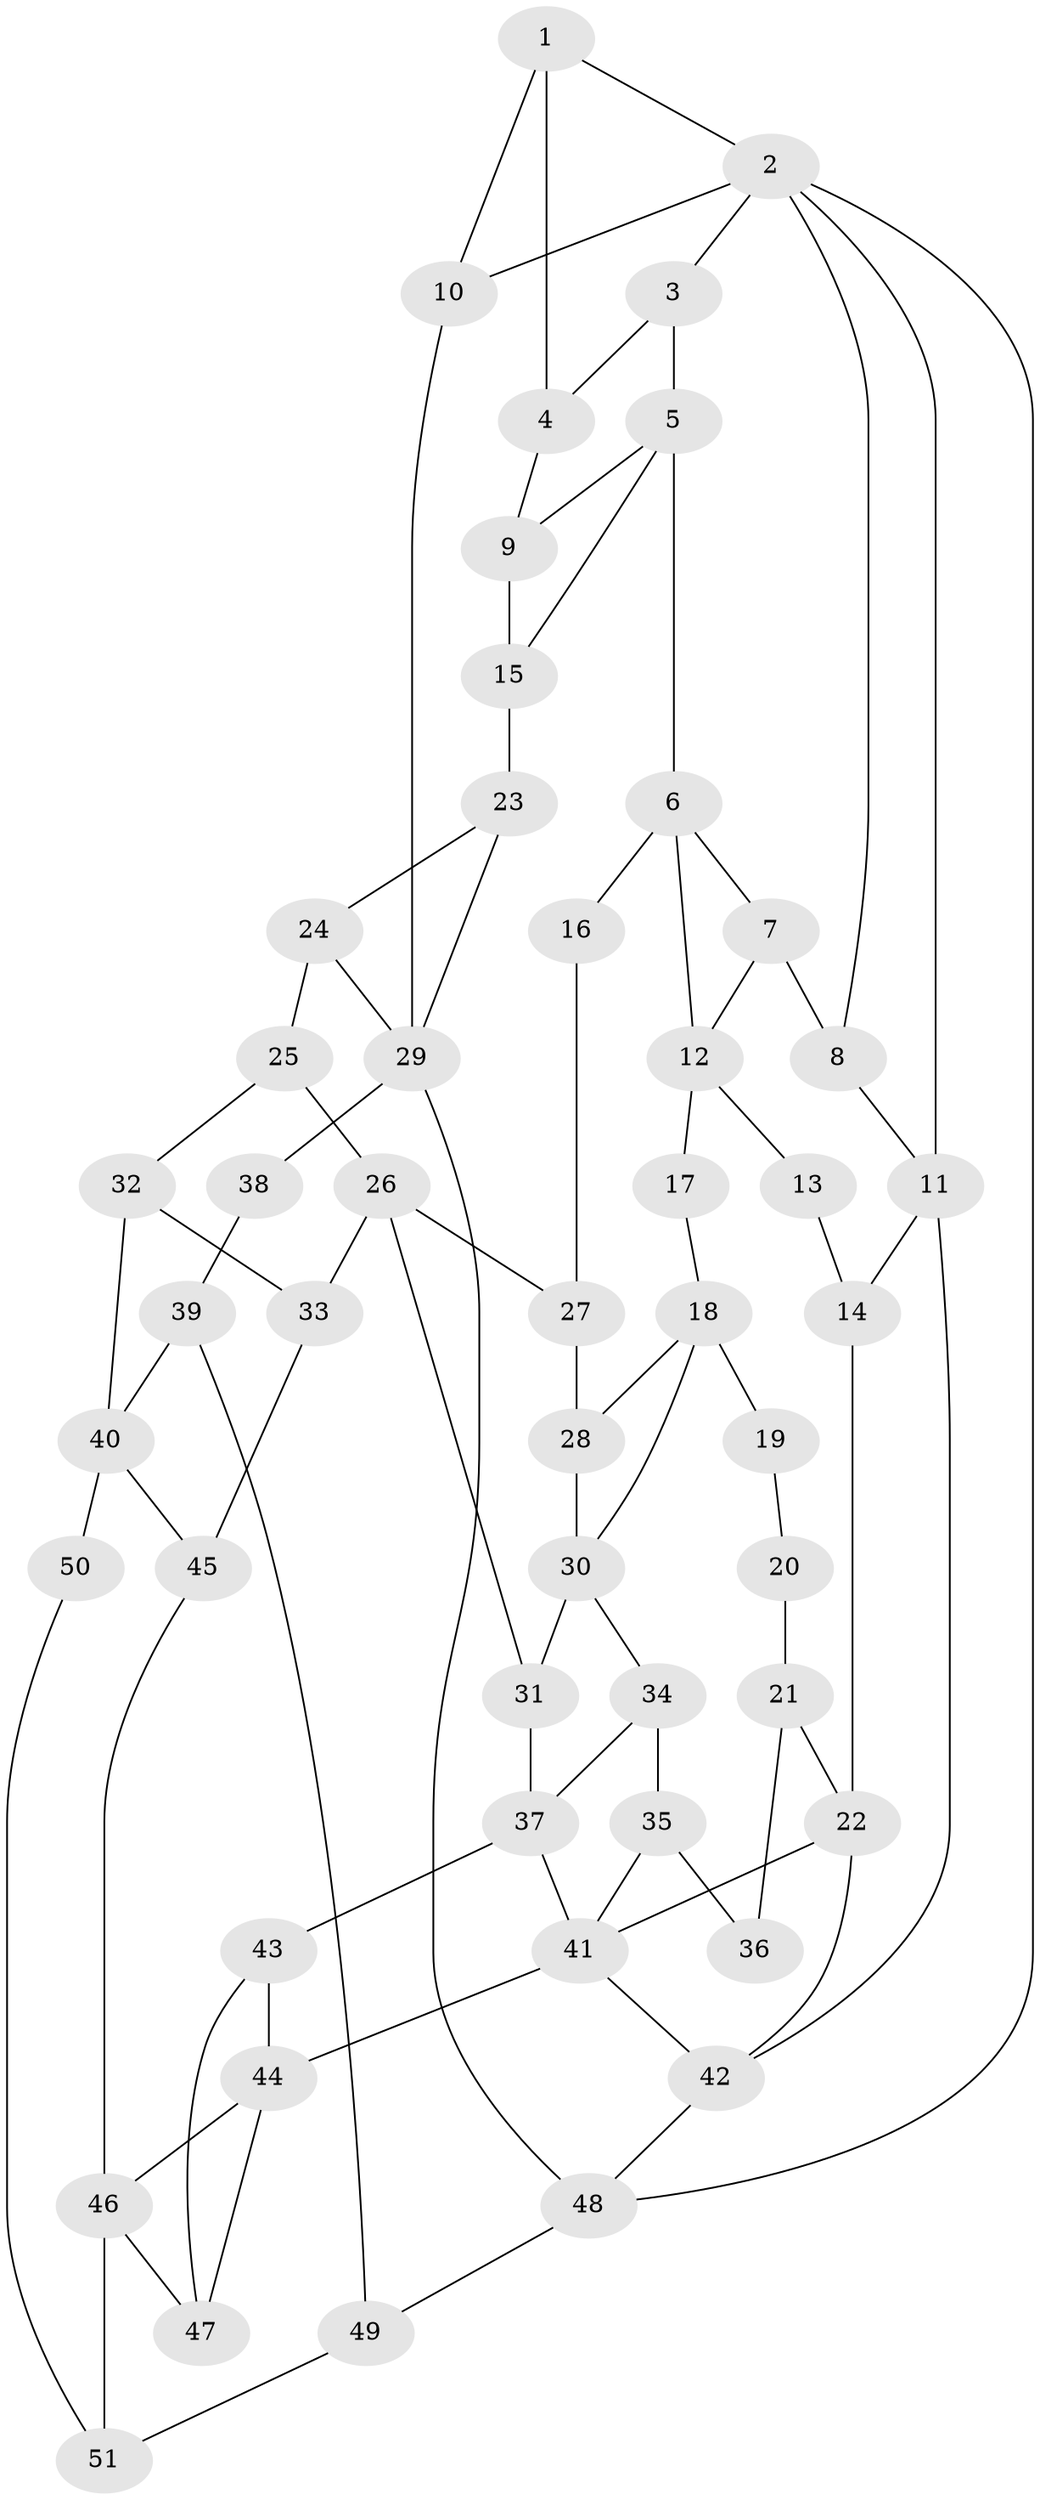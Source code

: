 // original degree distribution, {3: 0.0196078431372549, 6: 0.23529411764705882, 4: 0.2549019607843137, 5: 0.49019607843137253}
// Generated by graph-tools (version 1.1) at 2025/38/03/09/25 02:38:32]
// undirected, 51 vertices, 83 edges
graph export_dot {
graph [start="1"]
  node [color=gray90,style=filled];
  1;
  2;
  3;
  4;
  5;
  6;
  7;
  8;
  9;
  10;
  11;
  12;
  13;
  14;
  15;
  16;
  17;
  18;
  19;
  20;
  21;
  22;
  23;
  24;
  25;
  26;
  27;
  28;
  29;
  30;
  31;
  32;
  33;
  34;
  35;
  36;
  37;
  38;
  39;
  40;
  41;
  42;
  43;
  44;
  45;
  46;
  47;
  48;
  49;
  50;
  51;
  1 -- 2 [weight=1.0];
  1 -- 4 [weight=3.0];
  1 -- 10 [weight=1.0];
  2 -- 3 [weight=1.0];
  2 -- 8 [weight=1.0];
  2 -- 10 [weight=1.0];
  2 -- 11 [weight=1.0];
  2 -- 48 [weight=1.0];
  3 -- 4 [weight=1.0];
  3 -- 5 [weight=1.0];
  4 -- 9 [weight=1.0];
  5 -- 6 [weight=2.0];
  5 -- 9 [weight=1.0];
  5 -- 15 [weight=1.0];
  6 -- 7 [weight=1.0];
  6 -- 12 [weight=1.0];
  6 -- 16 [weight=2.0];
  7 -- 8 [weight=1.0];
  7 -- 12 [weight=1.0];
  8 -- 11 [weight=1.0];
  9 -- 15 [weight=1.0];
  10 -- 29 [weight=1.0];
  11 -- 14 [weight=1.0];
  11 -- 42 [weight=1.0];
  12 -- 13 [weight=2.0];
  12 -- 17 [weight=2.0];
  13 -- 14 [weight=1.0];
  14 -- 22 [weight=1.0];
  15 -- 23 [weight=1.0];
  16 -- 27 [weight=1.0];
  17 -- 18 [weight=2.0];
  18 -- 19 [weight=2.0];
  18 -- 28 [weight=1.0];
  18 -- 30 [weight=1.0];
  19 -- 20 [weight=1.0];
  20 -- 21 [weight=2.0];
  21 -- 22 [weight=2.0];
  21 -- 36 [weight=2.0];
  22 -- 41 [weight=1.0];
  22 -- 42 [weight=1.0];
  23 -- 24 [weight=1.0];
  23 -- 29 [weight=1.0];
  24 -- 25 [weight=1.0];
  24 -- 29 [weight=1.0];
  25 -- 26 [weight=1.0];
  25 -- 32 [weight=1.0];
  26 -- 27 [weight=1.0];
  26 -- 31 [weight=2.0];
  26 -- 33 [weight=1.0];
  27 -- 28 [weight=1.0];
  28 -- 30 [weight=1.0];
  29 -- 38 [weight=2.0];
  29 -- 48 [weight=1.0];
  30 -- 31 [weight=2.0];
  30 -- 34 [weight=1.0];
  31 -- 37 [weight=2.0];
  32 -- 33 [weight=1.0];
  32 -- 40 [weight=1.0];
  33 -- 45 [weight=1.0];
  34 -- 35 [weight=1.0];
  34 -- 37 [weight=1.0];
  35 -- 36 [weight=1.0];
  35 -- 41 [weight=1.0];
  37 -- 41 [weight=1.0];
  37 -- 43 [weight=1.0];
  38 -- 39 [weight=2.0];
  39 -- 40 [weight=2.0];
  39 -- 49 [weight=1.0];
  40 -- 45 [weight=1.0];
  40 -- 50 [weight=2.0];
  41 -- 42 [weight=1.0];
  41 -- 44 [weight=2.0];
  42 -- 48 [weight=1.0];
  43 -- 44 [weight=1.0];
  43 -- 47 [weight=1.0];
  44 -- 46 [weight=1.0];
  44 -- 47 [weight=2.0];
  45 -- 46 [weight=1.0];
  46 -- 47 [weight=3.0];
  46 -- 51 [weight=1.0];
  48 -- 49 [weight=1.0];
  49 -- 51 [weight=1.0];
  50 -- 51 [weight=1.0];
}
